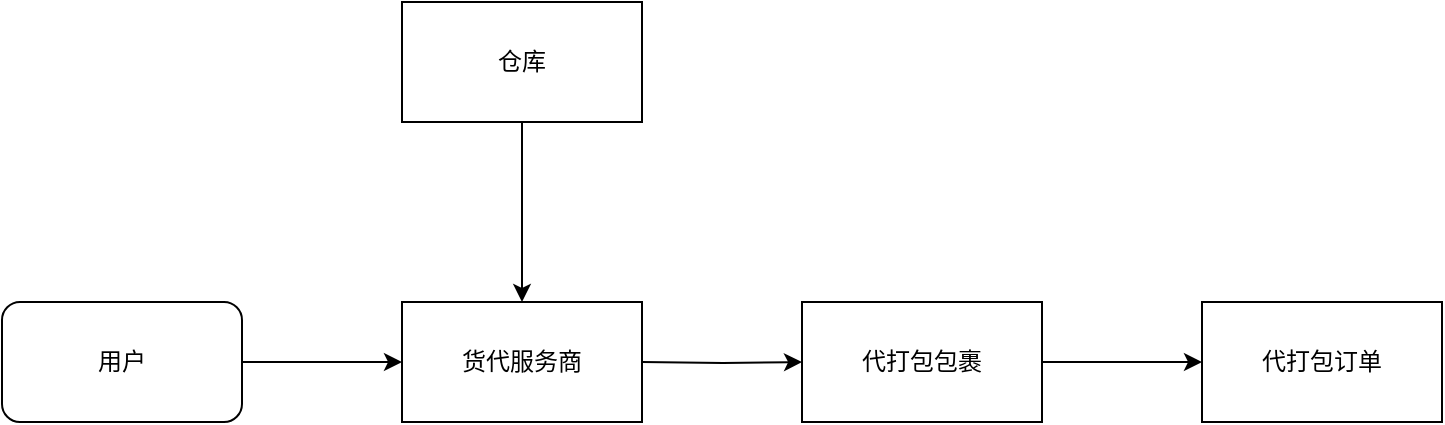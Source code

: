 <mxfile version="18.0.3" type="github">
  <diagram id="_3HtI_OE_CnLbjIIxL0U" name="第 1 页">
    <mxGraphModel dx="2249" dy="762" grid="1" gridSize="10" guides="1" tooltips="1" connect="1" arrows="1" fold="1" page="1" pageScale="1" pageWidth="827" pageHeight="1169" math="0" shadow="0">
      <root>
        <mxCell id="0" />
        <mxCell id="1" parent="0" />
        <mxCell id="WfKt7YNtduD_fY_sLWLm-5" value="" style="edgeStyle=orthogonalEdgeStyle;rounded=0;orthogonalLoop=1;jettySize=auto;html=1;" edge="1" parent="1" target="WfKt7YNtduD_fY_sLWLm-4">
          <mxGeometry relative="1" as="geometry">
            <mxPoint x="270" y="350" as="sourcePoint" />
          </mxGeometry>
        </mxCell>
        <mxCell id="WfKt7YNtduD_fY_sLWLm-7" value="" style="edgeStyle=orthogonalEdgeStyle;rounded=0;orthogonalLoop=1;jettySize=auto;html=1;" edge="1" parent="1" source="WfKt7YNtduD_fY_sLWLm-4" target="WfKt7YNtduD_fY_sLWLm-6">
          <mxGeometry relative="1" as="geometry" />
        </mxCell>
        <mxCell id="WfKt7YNtduD_fY_sLWLm-4" value="代打包包裹" style="whiteSpace=wrap;html=1;rounded=0;" vertex="1" parent="1">
          <mxGeometry x="350" y="320" width="120" height="60" as="geometry" />
        </mxCell>
        <mxCell id="WfKt7YNtduD_fY_sLWLm-6" value="代打包订单" style="whiteSpace=wrap;html=1;rounded=0;" vertex="1" parent="1">
          <mxGeometry x="550" y="320" width="120" height="60" as="geometry" />
        </mxCell>
        <mxCell id="WfKt7YNtduD_fY_sLWLm-9" value="货代服务商" style="rounded=0;whiteSpace=wrap;html=1;" vertex="1" parent="1">
          <mxGeometry x="150" y="320" width="120" height="60" as="geometry" />
        </mxCell>
        <mxCell id="WfKt7YNtduD_fY_sLWLm-11" value="" style="edgeStyle=orthogonalEdgeStyle;rounded=0;orthogonalLoop=1;jettySize=auto;html=1;" edge="1" parent="1" source="WfKt7YNtduD_fY_sLWLm-10" target="WfKt7YNtduD_fY_sLWLm-9">
          <mxGeometry relative="1" as="geometry" />
        </mxCell>
        <mxCell id="WfKt7YNtduD_fY_sLWLm-10" value="用户" style="rounded=1;whiteSpace=wrap;html=1;" vertex="1" parent="1">
          <mxGeometry x="-50" y="320" width="120" height="60" as="geometry" />
        </mxCell>
        <mxCell id="WfKt7YNtduD_fY_sLWLm-14" value="" style="edgeStyle=orthogonalEdgeStyle;rounded=0;orthogonalLoop=1;jettySize=auto;html=1;" edge="1" parent="1" source="WfKt7YNtduD_fY_sLWLm-13" target="WfKt7YNtduD_fY_sLWLm-9">
          <mxGeometry relative="1" as="geometry" />
        </mxCell>
        <mxCell id="WfKt7YNtduD_fY_sLWLm-13" value="仓库" style="rounded=0;whiteSpace=wrap;html=1;" vertex="1" parent="1">
          <mxGeometry x="150" y="170" width="120" height="60" as="geometry" />
        </mxCell>
      </root>
    </mxGraphModel>
  </diagram>
</mxfile>
